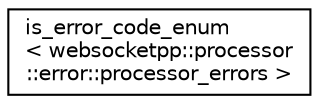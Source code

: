 digraph "Graphical Class Hierarchy"
{
  edge [fontname="Helvetica",fontsize="10",labelfontname="Helvetica",labelfontsize="10"];
  node [fontname="Helvetica",fontsize="10",shape=record];
  rankdir="LR";
  Node0 [label="is_error_code_enum\l\< websocketpp::processor\l::error::processor_errors \>",height=0.2,width=0.4,color="black", fillcolor="white", style="filled",URL="$structis__error__code__enum_3_01websocketpp_1_1processor_1_1error_1_1processor__errors_01_4.html"];
}
